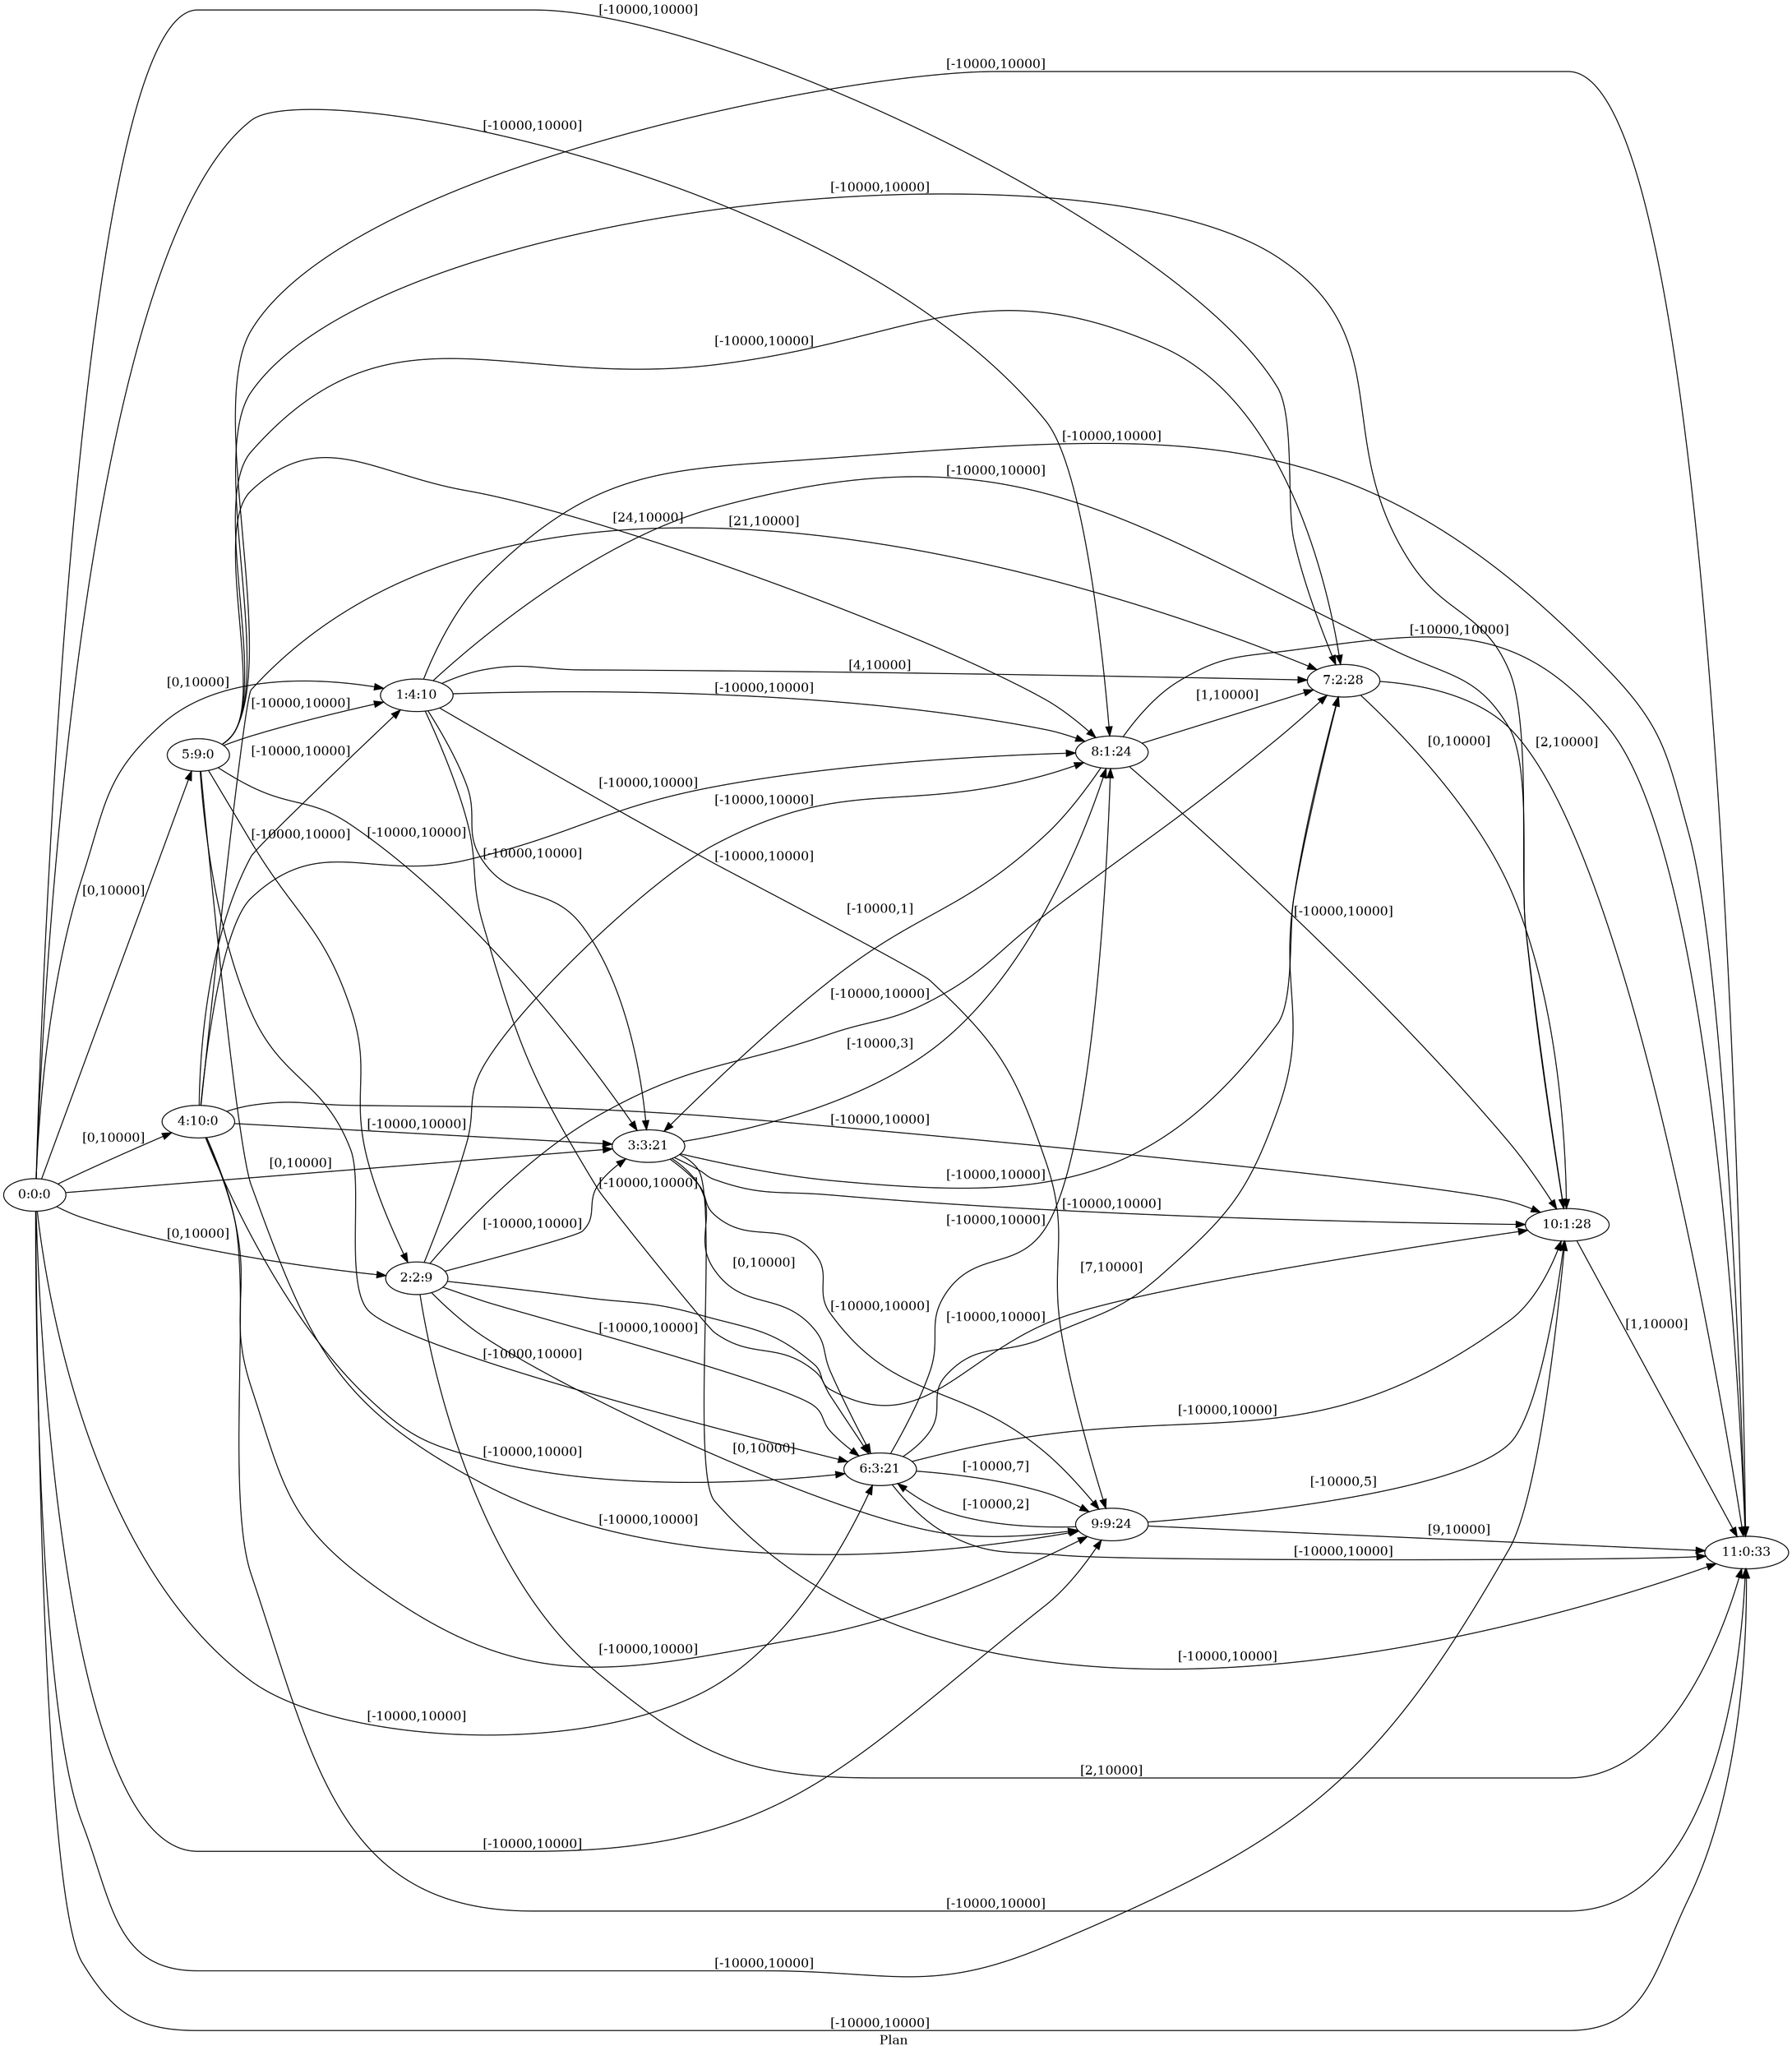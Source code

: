 digraph G {
 rankdir = LR;
 nodesep = .45; 
 size = 30;
label="Plan ";
 fldt = 0.626482;
"0:0:0"->"1:4:10"[ label = "[0,10000]"];
"0:0:0"->"2:2:9"[ label = "[0,10000]"];
"0:0:0"->"3:3:21"[ label = "[0,10000]"];
"0:0:0"->"4:10:0"[ label = "[0,10000]"];
"0:0:0"->"5:9:0"[ label = "[0,10000]"];
"0:0:0"->"6:3:21"[ label = "[-10000,10000]"];
"0:0:0"->"7:2:28"[ label = "[-10000,10000]"];
"0:0:0"->"8:1:24"[ label = "[-10000,10000]"];
"0:0:0"->"9:9:24"[ label = "[-10000,10000]"];
"0:0:0"->"10:1:28"[ label = "[-10000,10000]"];
"0:0:0"->"11:0:33"[ label = "[-10000,10000]"];
"1:4:10"->"3:3:21"[ label = "[-10000,10000]"];
"1:4:10"->"6:3:21"[ label = "[-10000,10000]"];
"1:4:10"->"7:2:28"[ label = "[4,10000]"];
"1:4:10"->"8:1:24"[ label = "[-10000,10000]"];
"1:4:10"->"9:9:24"[ label = "[-10000,10000]"];
"1:4:10"->"10:1:28"[ label = "[-10000,10000]"];
"1:4:10"->"11:0:33"[ label = "[-10000,10000]"];
"2:2:9"->"3:3:21"[ label = "[-10000,10000]"];
"2:2:9"->"6:3:21"[ label = "[-10000,10000]"];
"2:2:9"->"7:2:28"[ label = "[-10000,10000]"];
"2:2:9"->"8:1:24"[ label = "[-10000,10000]"];
"2:2:9"->"9:9:24"[ label = "[0,10000]"];
"2:2:9"->"10:1:28"[ label = "[-10000,10000]"];
"2:2:9"->"11:0:33"[ label = "[2,10000]"];
"3:3:21"->"6:3:21"[ label = "[0,10000]"];
"3:3:21"->"7:2:28"[ label = "[-10000,10000]"];
"3:3:21"->"8:1:24"[ label = "[-10000,3]"];
"3:3:21"->"9:9:24"[ label = "[-10000,10000]"];
"3:3:21"->"10:1:28"[ label = "[-10000,10000]"];
"3:3:21"->"11:0:33"[ label = "[-10000,10000]"];
"4:10:0"->"1:4:10"[ label = "[-10000,10000]"];
"4:10:0"->"3:3:21"[ label = "[-10000,10000]"];
"4:10:0"->"6:3:21"[ label = "[-10000,10000]"];
"4:10:0"->"7:2:28"[ label = "[21,10000]"];
"4:10:0"->"8:1:24"[ label = "[-10000,10000]"];
"4:10:0"->"9:9:24"[ label = "[-10000,10000]"];
"4:10:0"->"10:1:28"[ label = "[-10000,10000]"];
"4:10:0"->"11:0:33"[ label = "[-10000,10000]"];
"5:9:0"->"1:4:10"[ label = "[-10000,10000]"];
"5:9:0"->"2:2:9"[ label = "[-10000,10000]"];
"5:9:0"->"3:3:21"[ label = "[-10000,10000]"];
"5:9:0"->"6:3:21"[ label = "[-10000,10000]"];
"5:9:0"->"7:2:28"[ label = "[-10000,10000]"];
"5:9:0"->"8:1:24"[ label = "[24,10000]"];
"5:9:0"->"9:9:24"[ label = "[-10000,10000]"];
"5:9:0"->"10:1:28"[ label = "[-10000,10000]"];
"5:9:0"->"11:0:33"[ label = "[-10000,10000]"];
"6:3:21"->"7:2:28"[ label = "[7,10000]"];
"6:3:21"->"8:1:24"[ label = "[-10000,10000]"];
"6:3:21"->"9:9:24"[ label = "[-10000,7]"];
"6:3:21"->"10:1:28"[ label = "[-10000,10000]"];
"6:3:21"->"11:0:33"[ label = "[-10000,10000]"];
"7:2:28"->"10:1:28"[ label = "[0,10000]"];
"7:2:28"->"11:0:33"[ label = "[2,10000]"];
"8:1:24"->"3:3:21"[ label = "[-10000,1]"];
"8:1:24"->"7:2:28"[ label = "[1,10000]"];
"8:1:24"->"10:1:28"[ label = "[-10000,10000]"];
"8:1:24"->"11:0:33"[ label = "[-10000,10000]"];
"9:9:24"->"6:3:21"[ label = "[-10000,2]"];
"9:9:24"->"10:1:28"[ label = "[-10000,5]"];
"9:9:24"->"11:0:33"[ label = "[9,10000]"];
"10:1:28"->"11:0:33"[ label = "[1,10000]"];
}
